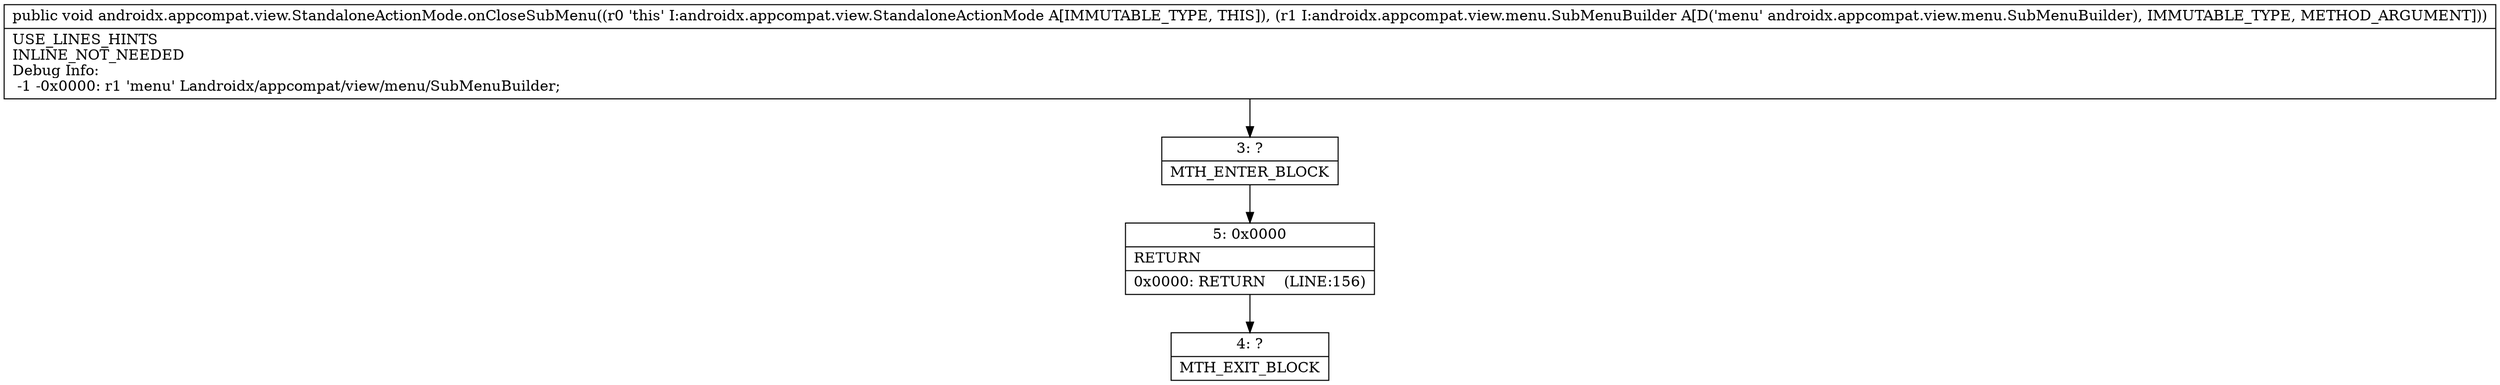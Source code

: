 digraph "CFG forandroidx.appcompat.view.StandaloneActionMode.onCloseSubMenu(Landroidx\/appcompat\/view\/menu\/SubMenuBuilder;)V" {
Node_3 [shape=record,label="{3\:\ ?|MTH_ENTER_BLOCK\l}"];
Node_5 [shape=record,label="{5\:\ 0x0000|RETURN\l|0x0000: RETURN    (LINE:156)\l}"];
Node_4 [shape=record,label="{4\:\ ?|MTH_EXIT_BLOCK\l}"];
MethodNode[shape=record,label="{public void androidx.appcompat.view.StandaloneActionMode.onCloseSubMenu((r0 'this' I:androidx.appcompat.view.StandaloneActionMode A[IMMUTABLE_TYPE, THIS]), (r1 I:androidx.appcompat.view.menu.SubMenuBuilder A[D('menu' androidx.appcompat.view.menu.SubMenuBuilder), IMMUTABLE_TYPE, METHOD_ARGUMENT]))  | USE_LINES_HINTS\lINLINE_NOT_NEEDED\lDebug Info:\l  \-1 \-0x0000: r1 'menu' Landroidx\/appcompat\/view\/menu\/SubMenuBuilder;\l}"];
MethodNode -> Node_3;Node_3 -> Node_5;
Node_5 -> Node_4;
}

